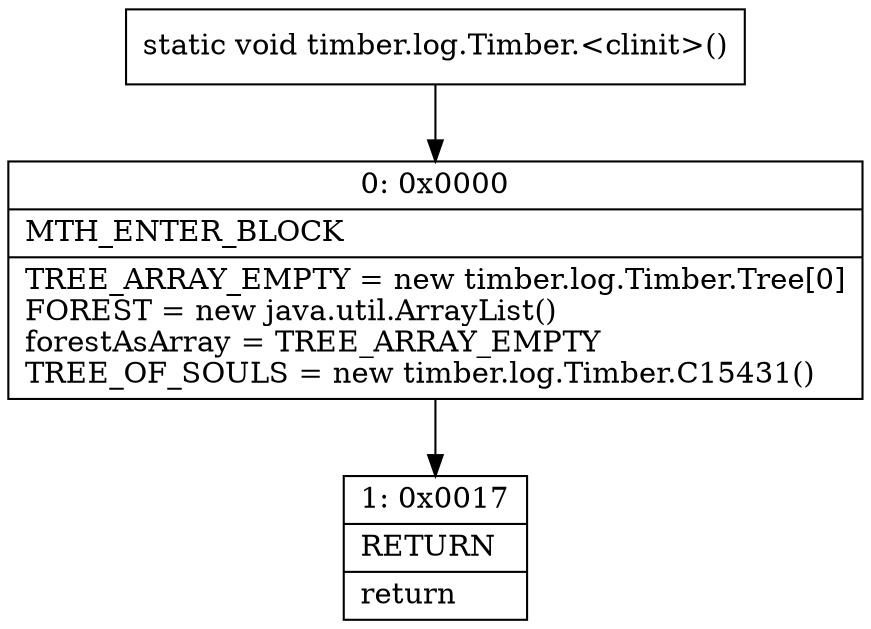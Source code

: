 digraph "CFG fortimber.log.Timber.\<clinit\>()V" {
Node_0 [shape=record,label="{0\:\ 0x0000|MTH_ENTER_BLOCK\l|TREE_ARRAY_EMPTY = new timber.log.Timber.Tree[0]\lFOREST = new java.util.ArrayList()\lforestAsArray = TREE_ARRAY_EMPTY\lTREE_OF_SOULS = new timber.log.Timber.C15431()\l}"];
Node_1 [shape=record,label="{1\:\ 0x0017|RETURN\l|return\l}"];
MethodNode[shape=record,label="{static void timber.log.Timber.\<clinit\>() }"];
MethodNode -> Node_0;
Node_0 -> Node_1;
}


